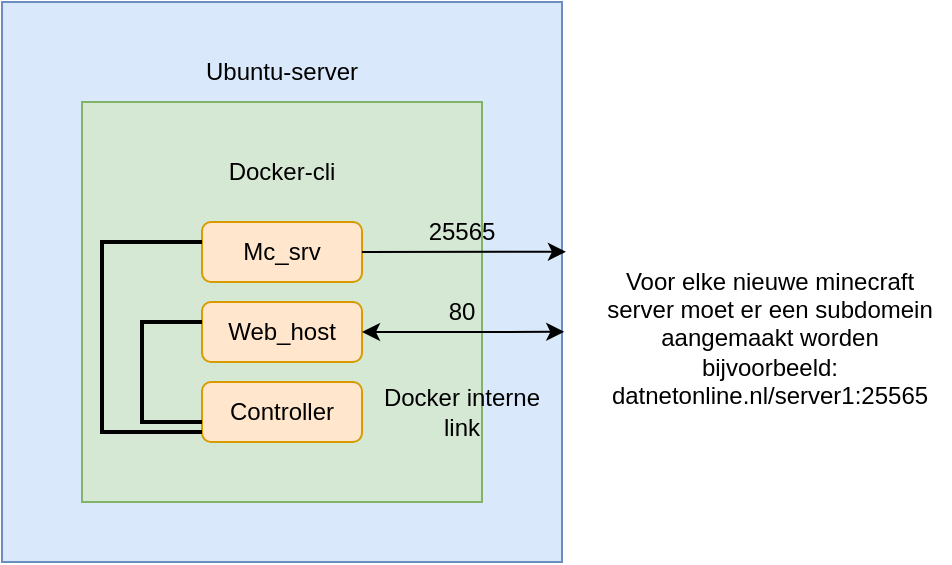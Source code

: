 <mxfile version="21.0.6" type="github">
  <diagram name="Pagina-1" id="EPW1RJMndhM2ceRyjVXy">
    <mxGraphModel dx="794" dy="708" grid="1" gridSize="10" guides="1" tooltips="1" connect="1" arrows="1" fold="1" page="1" pageScale="1" pageWidth="827" pageHeight="1169" math="0" shadow="0">
      <root>
        <mxCell id="0" />
        <mxCell id="1" parent="0" />
        <mxCell id="bNK8S1XG06pcffZYK1zZ-1" value="" style="whiteSpace=wrap;html=1;aspect=fixed;fillColor=#dae8fc;strokeColor=#6c8ebf;" vertex="1" parent="1">
          <mxGeometry x="120" y="80" width="280" height="280" as="geometry" />
        </mxCell>
        <mxCell id="bNK8S1XG06pcffZYK1zZ-4" value="Ubuntu-server" style="text;strokeColor=none;align=center;fillColor=none;html=1;verticalAlign=middle;whiteSpace=wrap;rounded=0;" vertex="1" parent="1">
          <mxGeometry x="210" y="100" width="100" height="30" as="geometry" />
        </mxCell>
        <mxCell id="bNK8S1XG06pcffZYK1zZ-5" value="" style="whiteSpace=wrap;html=1;aspect=fixed;fillColor=#d5e8d4;strokeColor=#82b366;" vertex="1" parent="1">
          <mxGeometry x="160" y="130" width="200" height="200" as="geometry" />
        </mxCell>
        <mxCell id="bNK8S1XG06pcffZYK1zZ-6" value="Docker-cli" style="text;html=1;strokeColor=none;fillColor=none;align=center;verticalAlign=middle;whiteSpace=wrap;rounded=0;" vertex="1" parent="1">
          <mxGeometry x="230" y="150" width="60" height="30" as="geometry" />
        </mxCell>
        <mxCell id="bNK8S1XG06pcffZYK1zZ-7" value="" style="rounded=1;whiteSpace=wrap;html=1;fillColor=#ffe6cc;strokeColor=#d79b00;" vertex="1" parent="1">
          <mxGeometry x="220" y="190" width="80" height="30" as="geometry" />
        </mxCell>
        <mxCell id="bNK8S1XG06pcffZYK1zZ-8" value="" style="rounded=1;whiteSpace=wrap;html=1;fillColor=#ffe6cc;strokeColor=#d79b00;" vertex="1" parent="1">
          <mxGeometry x="220" y="230" width="80" height="30" as="geometry" />
        </mxCell>
        <mxCell id="bNK8S1XG06pcffZYK1zZ-9" value="" style="rounded=1;whiteSpace=wrap;html=1;fillColor=#ffe6cc;strokeColor=#d79b00;" vertex="1" parent="1">
          <mxGeometry x="220" y="270" width="80" height="30" as="geometry" />
        </mxCell>
        <mxCell id="bNK8S1XG06pcffZYK1zZ-10" value="Mc_srv" style="text;html=1;align=center;verticalAlign=middle;whiteSpace=wrap;rounded=0;" vertex="1" parent="1">
          <mxGeometry x="230" y="190" width="60" height="30" as="geometry" />
        </mxCell>
        <mxCell id="bNK8S1XG06pcffZYK1zZ-11" value="Web_host" style="text;html=1;strokeColor=none;fillColor=none;align=center;verticalAlign=middle;whiteSpace=wrap;rounded=0;" vertex="1" parent="1">
          <mxGeometry x="230" y="230" width="60" height="30" as="geometry" />
        </mxCell>
        <mxCell id="bNK8S1XG06pcffZYK1zZ-12" value="Controller" style="text;html=1;strokeColor=none;fillColor=none;align=center;verticalAlign=middle;whiteSpace=wrap;rounded=0;" vertex="1" parent="1">
          <mxGeometry x="230" y="270" width="60" height="30" as="geometry" />
        </mxCell>
        <mxCell id="bNK8S1XG06pcffZYK1zZ-21" value="" style="strokeWidth=2;html=1;shape=mxgraph.flowchart.annotation_1;align=left;pointerEvents=1;" vertex="1" parent="1">
          <mxGeometry x="190" y="240" width="30" height="50" as="geometry" />
        </mxCell>
        <mxCell id="bNK8S1XG06pcffZYK1zZ-22" value="" style="strokeWidth=2;html=1;shape=mxgraph.flowchart.annotation_1;align=left;pointerEvents=1;" vertex="1" parent="1">
          <mxGeometry x="170" y="200" width="50" height="95" as="geometry" />
        </mxCell>
        <mxCell id="bNK8S1XG06pcffZYK1zZ-24" value="" style="endArrow=classic;html=1;rounded=0;exitX=1;exitY=0.5;exitDx=0;exitDy=0;entryX=1.007;entryY=0.446;entryDx=0;entryDy=0;entryPerimeter=0;" edge="1" parent="1" source="bNK8S1XG06pcffZYK1zZ-7" target="bNK8S1XG06pcffZYK1zZ-1">
          <mxGeometry width="50" height="50" relative="1" as="geometry">
            <mxPoint x="380" y="280" as="sourcePoint" />
            <mxPoint x="520" y="200" as="targetPoint" />
          </mxGeometry>
        </mxCell>
        <mxCell id="bNK8S1XG06pcffZYK1zZ-25" value="25565" style="text;html=1;strokeColor=none;fillColor=none;align=center;verticalAlign=middle;whiteSpace=wrap;rounded=0;" vertex="1" parent="1">
          <mxGeometry x="320" y="180" width="60" height="30" as="geometry" />
        </mxCell>
        <mxCell id="bNK8S1XG06pcffZYK1zZ-26" value="" style="endArrow=classic;startArrow=classic;html=1;rounded=0;exitX=1;exitY=0.5;exitDx=0;exitDy=0;entryX=1.004;entryY=0.589;entryDx=0;entryDy=0;entryPerimeter=0;" edge="1" parent="1" source="bNK8S1XG06pcffZYK1zZ-8" target="bNK8S1XG06pcffZYK1zZ-1">
          <mxGeometry width="50" height="50" relative="1" as="geometry">
            <mxPoint x="380" y="280" as="sourcePoint" />
            <mxPoint x="430" y="230" as="targetPoint" />
          </mxGeometry>
        </mxCell>
        <mxCell id="bNK8S1XG06pcffZYK1zZ-27" value="80" style="text;html=1;strokeColor=none;fillColor=none;align=center;verticalAlign=middle;whiteSpace=wrap;rounded=0;" vertex="1" parent="1">
          <mxGeometry x="320" y="220" width="60" height="30" as="geometry" />
        </mxCell>
        <mxCell id="bNK8S1XG06pcffZYK1zZ-28" value="Docker interne link" style="text;html=1;strokeColor=none;fillColor=none;align=center;verticalAlign=middle;whiteSpace=wrap;rounded=0;" vertex="1" parent="1">
          <mxGeometry x="305" y="270" width="90" height="30" as="geometry" />
        </mxCell>
        <mxCell id="bNK8S1XG06pcffZYK1zZ-29" value="Voor elke nieuwe minecraft server moet er een subdomein aangemaakt worden bijvoorbeeld: datnetonline.nl/server1:25565" style="text;html=1;strokeColor=none;fillColor=none;align=center;verticalAlign=middle;whiteSpace=wrap;rounded=0;" vertex="1" parent="1">
          <mxGeometry x="414" y="192.5" width="180" height="110" as="geometry" />
        </mxCell>
      </root>
    </mxGraphModel>
  </diagram>
</mxfile>
